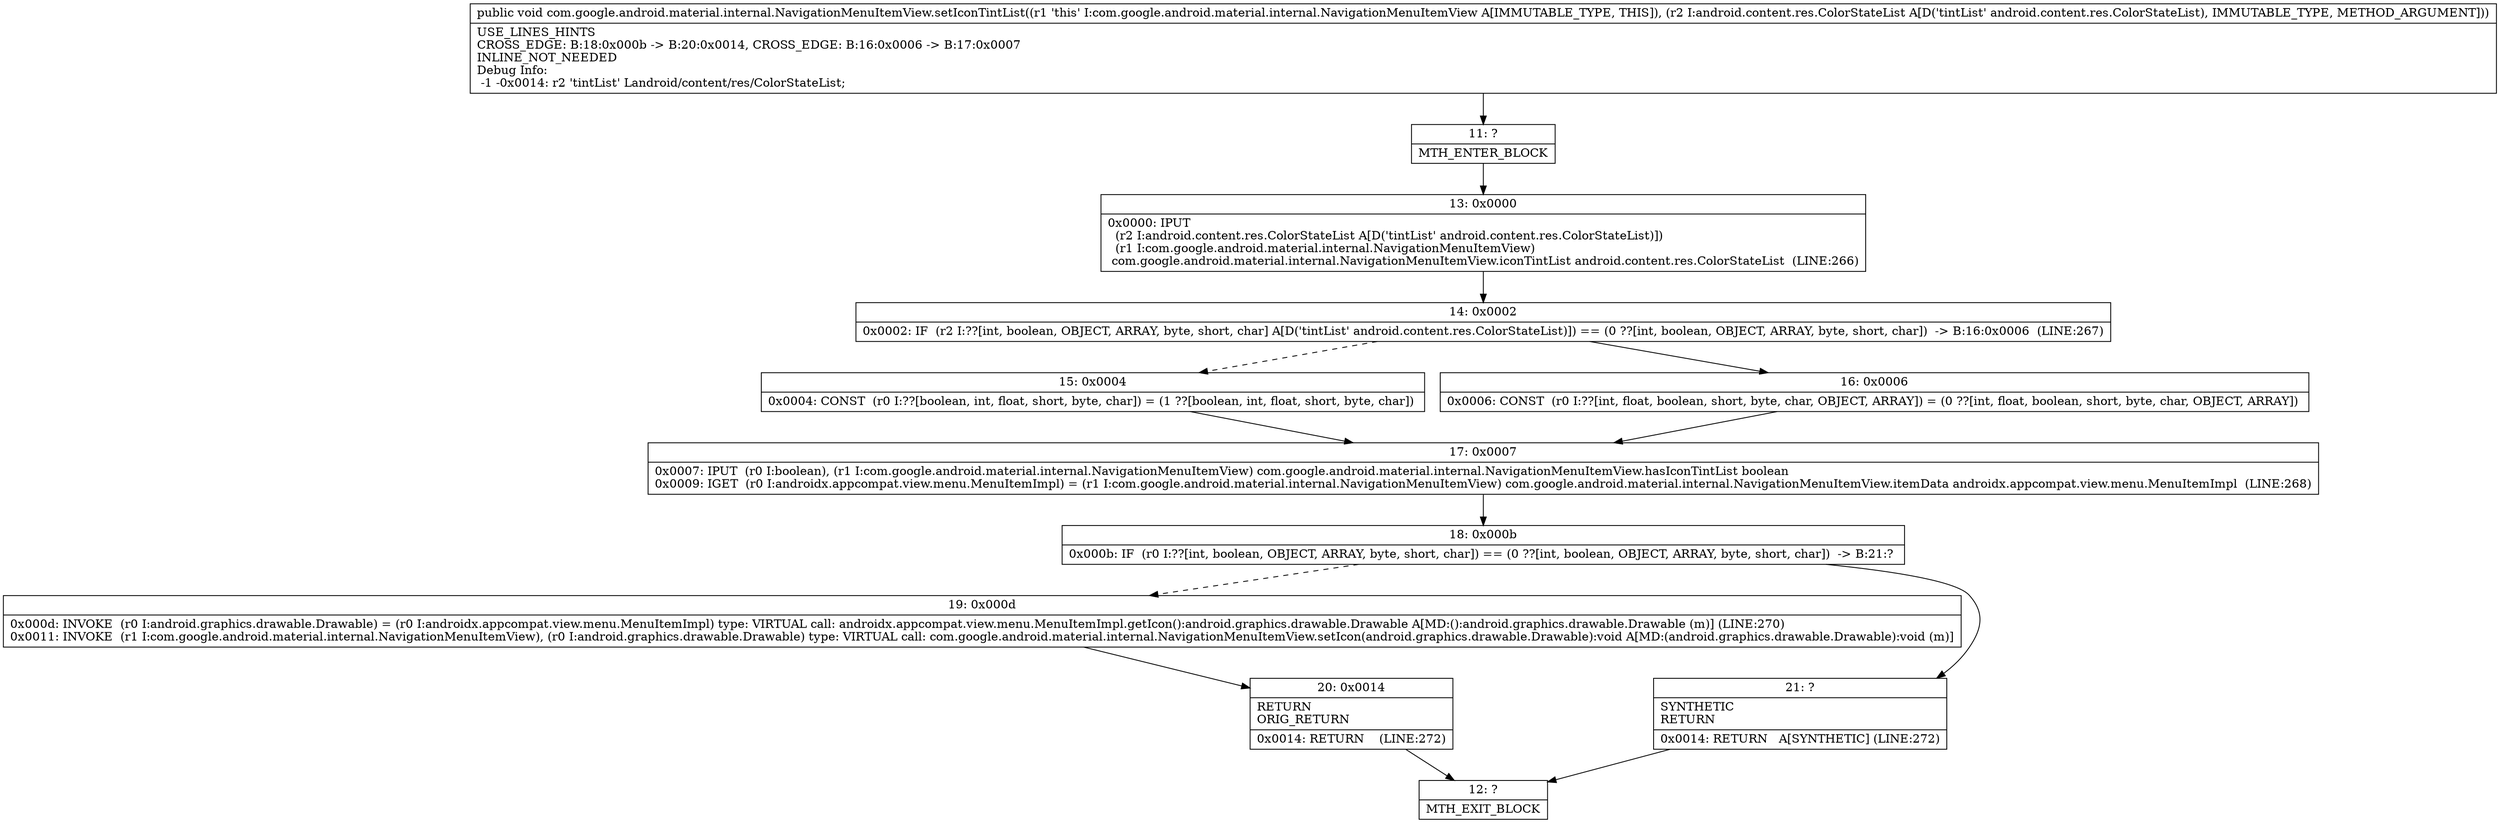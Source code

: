 digraph "CFG forcom.google.android.material.internal.NavigationMenuItemView.setIconTintList(Landroid\/content\/res\/ColorStateList;)V" {
Node_11 [shape=record,label="{11\:\ ?|MTH_ENTER_BLOCK\l}"];
Node_13 [shape=record,label="{13\:\ 0x0000|0x0000: IPUT  \l  (r2 I:android.content.res.ColorStateList A[D('tintList' android.content.res.ColorStateList)])\l  (r1 I:com.google.android.material.internal.NavigationMenuItemView)\l com.google.android.material.internal.NavigationMenuItemView.iconTintList android.content.res.ColorStateList  (LINE:266)\l}"];
Node_14 [shape=record,label="{14\:\ 0x0002|0x0002: IF  (r2 I:??[int, boolean, OBJECT, ARRAY, byte, short, char] A[D('tintList' android.content.res.ColorStateList)]) == (0 ??[int, boolean, OBJECT, ARRAY, byte, short, char])  \-\> B:16:0x0006  (LINE:267)\l}"];
Node_15 [shape=record,label="{15\:\ 0x0004|0x0004: CONST  (r0 I:??[boolean, int, float, short, byte, char]) = (1 ??[boolean, int, float, short, byte, char]) \l}"];
Node_17 [shape=record,label="{17\:\ 0x0007|0x0007: IPUT  (r0 I:boolean), (r1 I:com.google.android.material.internal.NavigationMenuItemView) com.google.android.material.internal.NavigationMenuItemView.hasIconTintList boolean \l0x0009: IGET  (r0 I:androidx.appcompat.view.menu.MenuItemImpl) = (r1 I:com.google.android.material.internal.NavigationMenuItemView) com.google.android.material.internal.NavigationMenuItemView.itemData androidx.appcompat.view.menu.MenuItemImpl  (LINE:268)\l}"];
Node_18 [shape=record,label="{18\:\ 0x000b|0x000b: IF  (r0 I:??[int, boolean, OBJECT, ARRAY, byte, short, char]) == (0 ??[int, boolean, OBJECT, ARRAY, byte, short, char])  \-\> B:21:? \l}"];
Node_19 [shape=record,label="{19\:\ 0x000d|0x000d: INVOKE  (r0 I:android.graphics.drawable.Drawable) = (r0 I:androidx.appcompat.view.menu.MenuItemImpl) type: VIRTUAL call: androidx.appcompat.view.menu.MenuItemImpl.getIcon():android.graphics.drawable.Drawable A[MD:():android.graphics.drawable.Drawable (m)] (LINE:270)\l0x0011: INVOKE  (r1 I:com.google.android.material.internal.NavigationMenuItemView), (r0 I:android.graphics.drawable.Drawable) type: VIRTUAL call: com.google.android.material.internal.NavigationMenuItemView.setIcon(android.graphics.drawable.Drawable):void A[MD:(android.graphics.drawable.Drawable):void (m)]\l}"];
Node_20 [shape=record,label="{20\:\ 0x0014|RETURN\lORIG_RETURN\l|0x0014: RETURN    (LINE:272)\l}"];
Node_12 [shape=record,label="{12\:\ ?|MTH_EXIT_BLOCK\l}"];
Node_21 [shape=record,label="{21\:\ ?|SYNTHETIC\lRETURN\l|0x0014: RETURN   A[SYNTHETIC] (LINE:272)\l}"];
Node_16 [shape=record,label="{16\:\ 0x0006|0x0006: CONST  (r0 I:??[int, float, boolean, short, byte, char, OBJECT, ARRAY]) = (0 ??[int, float, boolean, short, byte, char, OBJECT, ARRAY]) \l}"];
MethodNode[shape=record,label="{public void com.google.android.material.internal.NavigationMenuItemView.setIconTintList((r1 'this' I:com.google.android.material.internal.NavigationMenuItemView A[IMMUTABLE_TYPE, THIS]), (r2 I:android.content.res.ColorStateList A[D('tintList' android.content.res.ColorStateList), IMMUTABLE_TYPE, METHOD_ARGUMENT]))  | USE_LINES_HINTS\lCROSS_EDGE: B:18:0x000b \-\> B:20:0x0014, CROSS_EDGE: B:16:0x0006 \-\> B:17:0x0007\lINLINE_NOT_NEEDED\lDebug Info:\l  \-1 \-0x0014: r2 'tintList' Landroid\/content\/res\/ColorStateList;\l}"];
MethodNode -> Node_11;Node_11 -> Node_13;
Node_13 -> Node_14;
Node_14 -> Node_15[style=dashed];
Node_14 -> Node_16;
Node_15 -> Node_17;
Node_17 -> Node_18;
Node_18 -> Node_19[style=dashed];
Node_18 -> Node_21;
Node_19 -> Node_20;
Node_20 -> Node_12;
Node_21 -> Node_12;
Node_16 -> Node_17;
}

